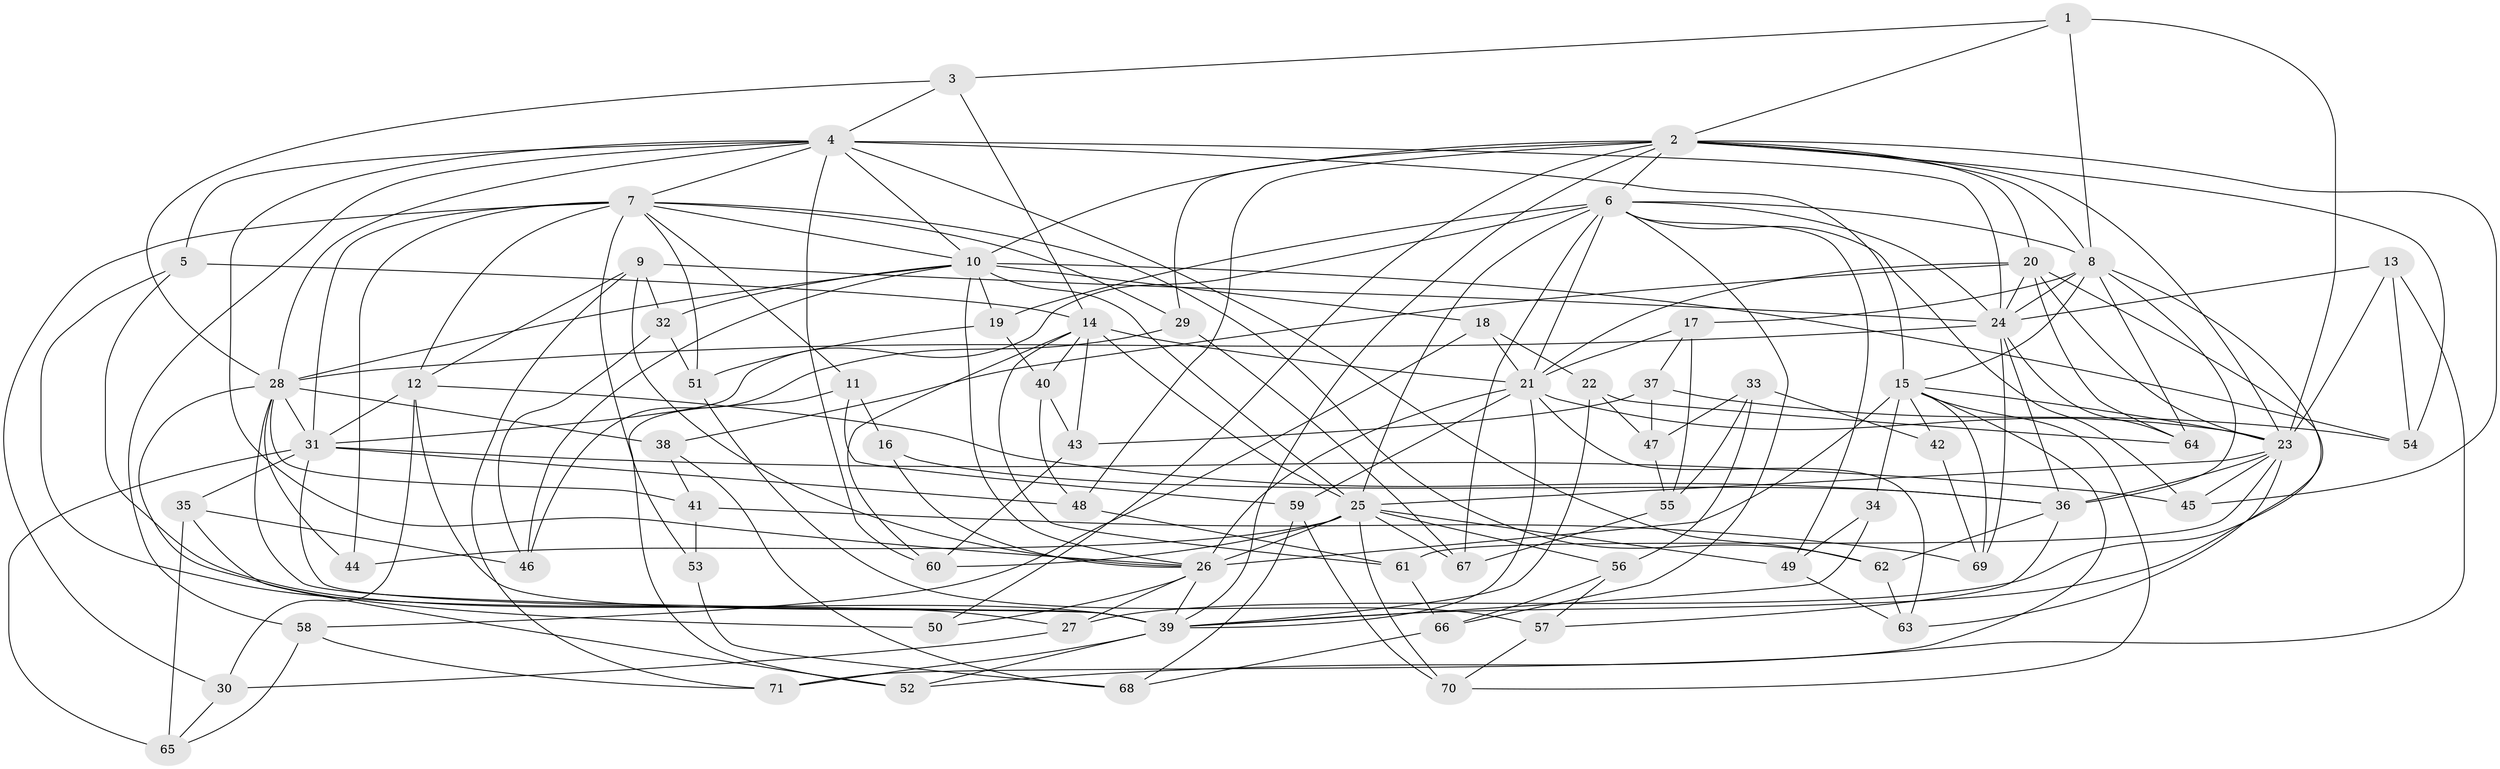 // original degree distribution, {4: 1.0}
// Generated by graph-tools (version 1.1) at 2025/38/03/09/25 02:38:15]
// undirected, 71 vertices, 194 edges
graph export_dot {
graph [start="1"]
  node [color=gray90,style=filled];
  1;
  2;
  3;
  4;
  5;
  6;
  7;
  8;
  9;
  10;
  11;
  12;
  13;
  14;
  15;
  16;
  17;
  18;
  19;
  20;
  21;
  22;
  23;
  24;
  25;
  26;
  27;
  28;
  29;
  30;
  31;
  32;
  33;
  34;
  35;
  36;
  37;
  38;
  39;
  40;
  41;
  42;
  43;
  44;
  45;
  46;
  47;
  48;
  49;
  50;
  51;
  52;
  53;
  54;
  55;
  56;
  57;
  58;
  59;
  60;
  61;
  62;
  63;
  64;
  65;
  66;
  67;
  68;
  69;
  70;
  71;
  1 -- 2 [weight=1.0];
  1 -- 3 [weight=1.0];
  1 -- 8 [weight=1.0];
  1 -- 23 [weight=1.0];
  2 -- 6 [weight=1.0];
  2 -- 8 [weight=1.0];
  2 -- 10 [weight=1.0];
  2 -- 20 [weight=1.0];
  2 -- 23 [weight=1.0];
  2 -- 29 [weight=1.0];
  2 -- 39 [weight=1.0];
  2 -- 45 [weight=1.0];
  2 -- 48 [weight=1.0];
  2 -- 50 [weight=1.0];
  2 -- 54 [weight=1.0];
  3 -- 4 [weight=1.0];
  3 -- 14 [weight=1.0];
  3 -- 28 [weight=1.0];
  4 -- 5 [weight=1.0];
  4 -- 7 [weight=1.0];
  4 -- 10 [weight=1.0];
  4 -- 15 [weight=1.0];
  4 -- 24 [weight=2.0];
  4 -- 26 [weight=1.0];
  4 -- 28 [weight=1.0];
  4 -- 58 [weight=1.0];
  4 -- 60 [weight=1.0];
  4 -- 62 [weight=1.0];
  5 -- 14 [weight=1.0];
  5 -- 27 [weight=1.0];
  5 -- 39 [weight=1.0];
  6 -- 8 [weight=1.0];
  6 -- 19 [weight=1.0];
  6 -- 21 [weight=1.0];
  6 -- 24 [weight=1.0];
  6 -- 25 [weight=1.0];
  6 -- 31 [weight=2.0];
  6 -- 45 [weight=1.0];
  6 -- 49 [weight=1.0];
  6 -- 66 [weight=1.0];
  6 -- 67 [weight=1.0];
  7 -- 10 [weight=1.0];
  7 -- 11 [weight=1.0];
  7 -- 12 [weight=1.0];
  7 -- 29 [weight=1.0];
  7 -- 30 [weight=1.0];
  7 -- 31 [weight=1.0];
  7 -- 44 [weight=1.0];
  7 -- 51 [weight=1.0];
  7 -- 53 [weight=2.0];
  7 -- 62 [weight=1.0];
  8 -- 15 [weight=1.0];
  8 -- 17 [weight=1.0];
  8 -- 24 [weight=1.0];
  8 -- 27 [weight=1.0];
  8 -- 36 [weight=2.0];
  8 -- 64 [weight=1.0];
  9 -- 12 [weight=1.0];
  9 -- 24 [weight=2.0];
  9 -- 26 [weight=1.0];
  9 -- 32 [weight=1.0];
  9 -- 71 [weight=1.0];
  10 -- 18 [weight=1.0];
  10 -- 19 [weight=1.0];
  10 -- 25 [weight=2.0];
  10 -- 26 [weight=1.0];
  10 -- 28 [weight=1.0];
  10 -- 32 [weight=1.0];
  10 -- 46 [weight=1.0];
  10 -- 54 [weight=1.0];
  11 -- 16 [weight=1.0];
  11 -- 52 [weight=1.0];
  11 -- 59 [weight=1.0];
  12 -- 30 [weight=1.0];
  12 -- 31 [weight=3.0];
  12 -- 36 [weight=1.0];
  12 -- 39 [weight=1.0];
  13 -- 23 [weight=1.0];
  13 -- 24 [weight=1.0];
  13 -- 52 [weight=1.0];
  13 -- 54 [weight=1.0];
  14 -- 21 [weight=3.0];
  14 -- 25 [weight=1.0];
  14 -- 40 [weight=1.0];
  14 -- 43 [weight=1.0];
  14 -- 60 [weight=1.0];
  14 -- 61 [weight=1.0];
  15 -- 23 [weight=1.0];
  15 -- 26 [weight=2.0];
  15 -- 34 [weight=2.0];
  15 -- 42 [weight=2.0];
  15 -- 69 [weight=1.0];
  15 -- 70 [weight=1.0];
  15 -- 71 [weight=1.0];
  16 -- 26 [weight=2.0];
  16 -- 36 [weight=1.0];
  17 -- 21 [weight=1.0];
  17 -- 37 [weight=1.0];
  17 -- 55 [weight=1.0];
  18 -- 21 [weight=1.0];
  18 -- 22 [weight=1.0];
  18 -- 58 [weight=1.0];
  19 -- 40 [weight=1.0];
  19 -- 51 [weight=1.0];
  20 -- 21 [weight=1.0];
  20 -- 23 [weight=2.0];
  20 -- 24 [weight=1.0];
  20 -- 38 [weight=1.0];
  20 -- 39 [weight=1.0];
  20 -- 64 [weight=1.0];
  21 -- 23 [weight=1.0];
  21 -- 26 [weight=1.0];
  21 -- 39 [weight=1.0];
  21 -- 59 [weight=1.0];
  21 -- 63 [weight=1.0];
  22 -- 39 [weight=1.0];
  22 -- 47 [weight=1.0];
  22 -- 64 [weight=1.0];
  23 -- 25 [weight=1.0];
  23 -- 36 [weight=1.0];
  23 -- 45 [weight=1.0];
  23 -- 61 [weight=1.0];
  23 -- 63 [weight=1.0];
  24 -- 28 [weight=1.0];
  24 -- 36 [weight=1.0];
  24 -- 64 [weight=1.0];
  24 -- 69 [weight=1.0];
  25 -- 26 [weight=1.0];
  25 -- 44 [weight=1.0];
  25 -- 49 [weight=1.0];
  25 -- 56 [weight=1.0];
  25 -- 60 [weight=1.0];
  25 -- 67 [weight=1.0];
  25 -- 70 [weight=1.0];
  26 -- 27 [weight=1.0];
  26 -- 39 [weight=1.0];
  26 -- 50 [weight=1.0];
  27 -- 30 [weight=1.0];
  28 -- 31 [weight=1.0];
  28 -- 38 [weight=1.0];
  28 -- 39 [weight=1.0];
  28 -- 41 [weight=1.0];
  28 -- 44 [weight=2.0];
  28 -- 50 [weight=2.0];
  29 -- 46 [weight=1.0];
  29 -- 67 [weight=1.0];
  30 -- 65 [weight=1.0];
  31 -- 35 [weight=1.0];
  31 -- 39 [weight=1.0];
  31 -- 45 [weight=1.0];
  31 -- 48 [weight=1.0];
  31 -- 65 [weight=1.0];
  32 -- 46 [weight=1.0];
  32 -- 51 [weight=1.0];
  33 -- 42 [weight=1.0];
  33 -- 47 [weight=1.0];
  33 -- 55 [weight=1.0];
  33 -- 56 [weight=1.0];
  34 -- 39 [weight=1.0];
  34 -- 49 [weight=1.0];
  35 -- 46 [weight=1.0];
  35 -- 52 [weight=1.0];
  35 -- 65 [weight=1.0];
  36 -- 57 [weight=1.0];
  36 -- 62 [weight=1.0];
  37 -- 43 [weight=1.0];
  37 -- 47 [weight=1.0];
  37 -- 54 [weight=1.0];
  38 -- 41 [weight=1.0];
  38 -- 68 [weight=1.0];
  39 -- 52 [weight=1.0];
  39 -- 71 [weight=1.0];
  40 -- 43 [weight=1.0];
  40 -- 48 [weight=1.0];
  41 -- 53 [weight=1.0];
  41 -- 69 [weight=1.0];
  42 -- 69 [weight=1.0];
  43 -- 60 [weight=1.0];
  47 -- 55 [weight=1.0];
  48 -- 61 [weight=1.0];
  49 -- 63 [weight=1.0];
  51 -- 57 [weight=1.0];
  53 -- 68 [weight=1.0];
  55 -- 67 [weight=1.0];
  56 -- 57 [weight=1.0];
  56 -- 66 [weight=1.0];
  57 -- 70 [weight=1.0];
  58 -- 65 [weight=1.0];
  58 -- 71 [weight=1.0];
  59 -- 68 [weight=1.0];
  59 -- 70 [weight=1.0];
  61 -- 66 [weight=1.0];
  62 -- 63 [weight=1.0];
  66 -- 68 [weight=1.0];
}
